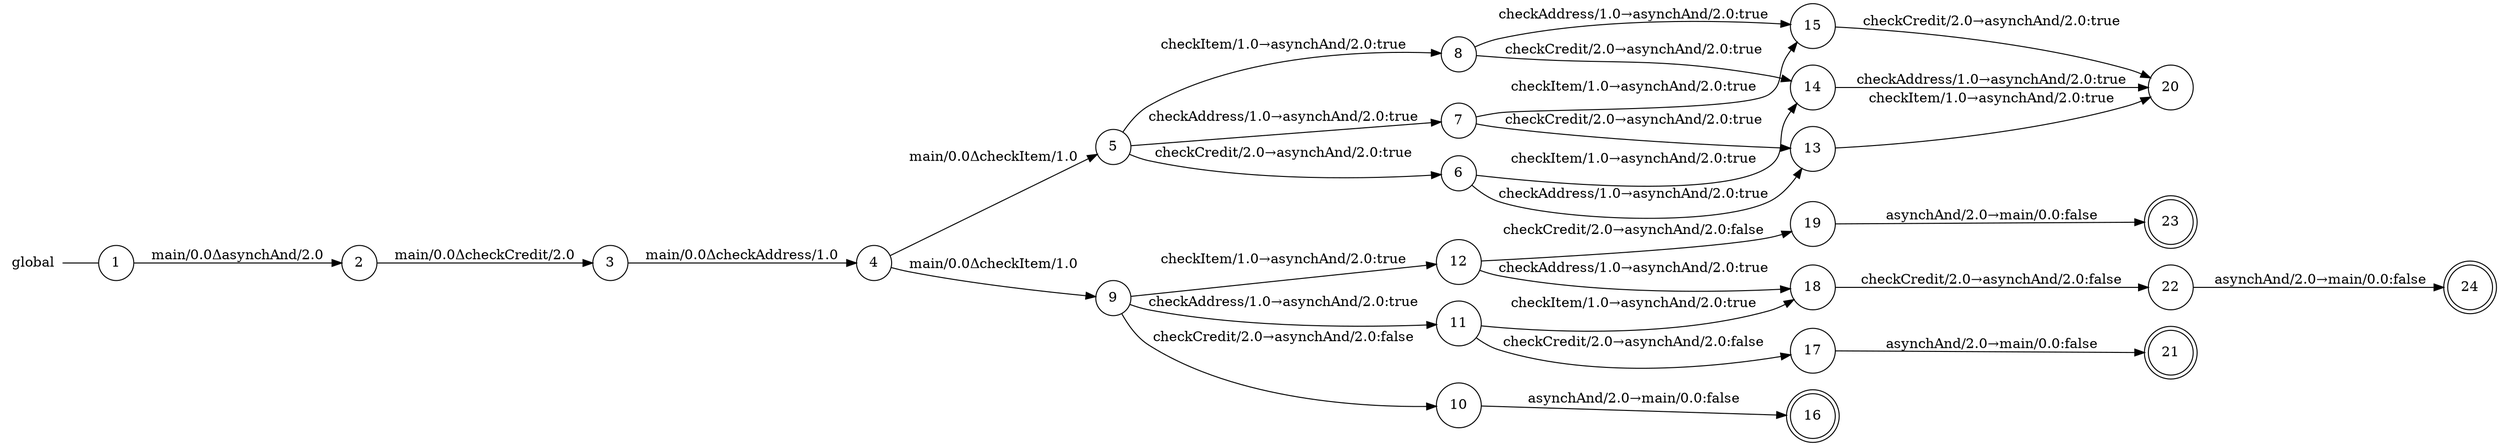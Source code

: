 digraph global {
	rankdir="LR";
	n_0 [label="global", shape="plaintext"];
	n_1 [id="20", shape=circle, label="20"];
	n_2 [id="23", shape=doublecircle, label="23"];
	n_3 [id="5", shape=circle, label="5"];
	n_4 [id="15", shape=circle, label="15"];
	n_5 [id="19", shape=circle, label="19"];
	n_6 [id="12", shape=circle, label="12"];
	n_7 [id="11", shape=circle, label="11"];
	n_8 [id="17", shape=circle, label="17"];
	n_9 [id="18", shape=circle, label="18"];
	n_10 [id="14", shape=circle, label="14"];
	n_11 [id="6", shape=circle, label="6"];
	n_12 [id="13", shape=circle, label="13"];
	n_13 [id="24", shape=doublecircle, label="24"];
	n_14 [id="10", shape=circle, label="10"];
	n_15 [id="22", shape=circle, label="22"];
	n_16 [id="1", shape=circle, label="1"];
	n_0 -> n_16 [arrowhead=none];
	n_17 [id="9", shape=circle, label="9"];
	n_18 [id="2", shape=circle, label="2"];
	n_19 [id="21", shape=doublecircle, label="21"];
	n_20 [id="8", shape=circle, label="8"];
	n_21 [id="4", shape=circle, label="4"];
	n_22 [id="7", shape=circle, label="7"];
	n_23 [id="3", shape=circle, label="3"];
	n_24 [id="16", shape=doublecircle, label="16"];

	n_6 -> n_5 [id="[$e|20]", label="checkCredit/2.0→asynchAnd/2.0:false"];
	n_18 -> n_23 [id="[$e|1]", label="main/0.0ΔcheckCredit/2.0"];
	n_15 -> n_13 [id="[$e|28]", label="asynchAnd/2.0→main/0.0:false"];
	n_9 -> n_15 [id="[$e|26]", label="checkCredit/2.0→asynchAnd/2.0:false"];
	n_5 -> n_2 [id="[$e|27]", label="asynchAnd/2.0→main/0.0:false"];
	n_22 -> n_12 [id="[$e|13]", label="checkCredit/2.0→asynchAnd/2.0:true"];
	n_10 -> n_1 [id="[$e|23]", label="checkAddress/1.0→asynchAnd/2.0:true"];
	n_17 -> n_7 [id="[$e|9]", label="checkAddress/1.0→asynchAnd/2.0:true"];
	n_17 -> n_14 [id="[$e|8]", label="checkCredit/2.0→asynchAnd/2.0:false"];
	n_23 -> n_21 [id="[$e|2]", label="main/0.0ΔcheckAddress/1.0"];
	n_3 -> n_20 [id="[$e|6]", label="checkItem/1.0→asynchAnd/2.0:true"];
	n_21 -> n_3 [id="[$e|3]", label="main/0.0ΔcheckItem/1.0"];
	n_16 -> n_18 [id="[$e|0]", label="main/0.0ΔasynchAnd/2.0"];
	n_11 -> n_12 [id="[$e|11]", label="checkAddress/1.0→asynchAnd/2.0:true"];
	n_14 -> n_24 [id="[$e|17]", label="asynchAnd/2.0→main/0.0:false"];
	n_20 -> n_10 [id="[$e|15]", label="checkCredit/2.0→asynchAnd/2.0:true"];
	n_3 -> n_11 [id="[$e|4]", label="checkCredit/2.0→asynchAnd/2.0:true"];
	n_8 -> n_19 [id="[$e|25]", label="asynchAnd/2.0→main/0.0:false"];
	n_4 -> n_1 [id="[$e|24]", label="checkCredit/2.0→asynchAnd/2.0:true"];
	n_20 -> n_4 [id="[$e|16]", label="checkAddress/1.0→asynchAnd/2.0:true"];
	n_7 -> n_8 [id="[$e|18]", label="checkCredit/2.0→asynchAnd/2.0:false"];
	n_3 -> n_22 [id="[$e|5]", label="checkAddress/1.0→asynchAnd/2.0:true"];
	n_22 -> n_4 [id="[$e|14]", label="checkItem/1.0→asynchAnd/2.0:true"];
	n_6 -> n_9 [id="[$e|21]", label="checkAddress/1.0→asynchAnd/2.0:true"];
	n_12 -> n_1 [id="[$e|22]", label="checkItem/1.0→asynchAnd/2.0:true"];
	n_11 -> n_10 [id="[$e|12]", label="checkItem/1.0→asynchAnd/2.0:true"];
	n_21 -> n_17 [id="[$e|7]", label="main/0.0ΔcheckItem/1.0"];
	n_7 -> n_9 [id="[$e|19]", label="checkItem/1.0→asynchAnd/2.0:true"];
	n_17 -> n_6 [id="[$e|10]", label="checkItem/1.0→asynchAnd/2.0:true"];
}
